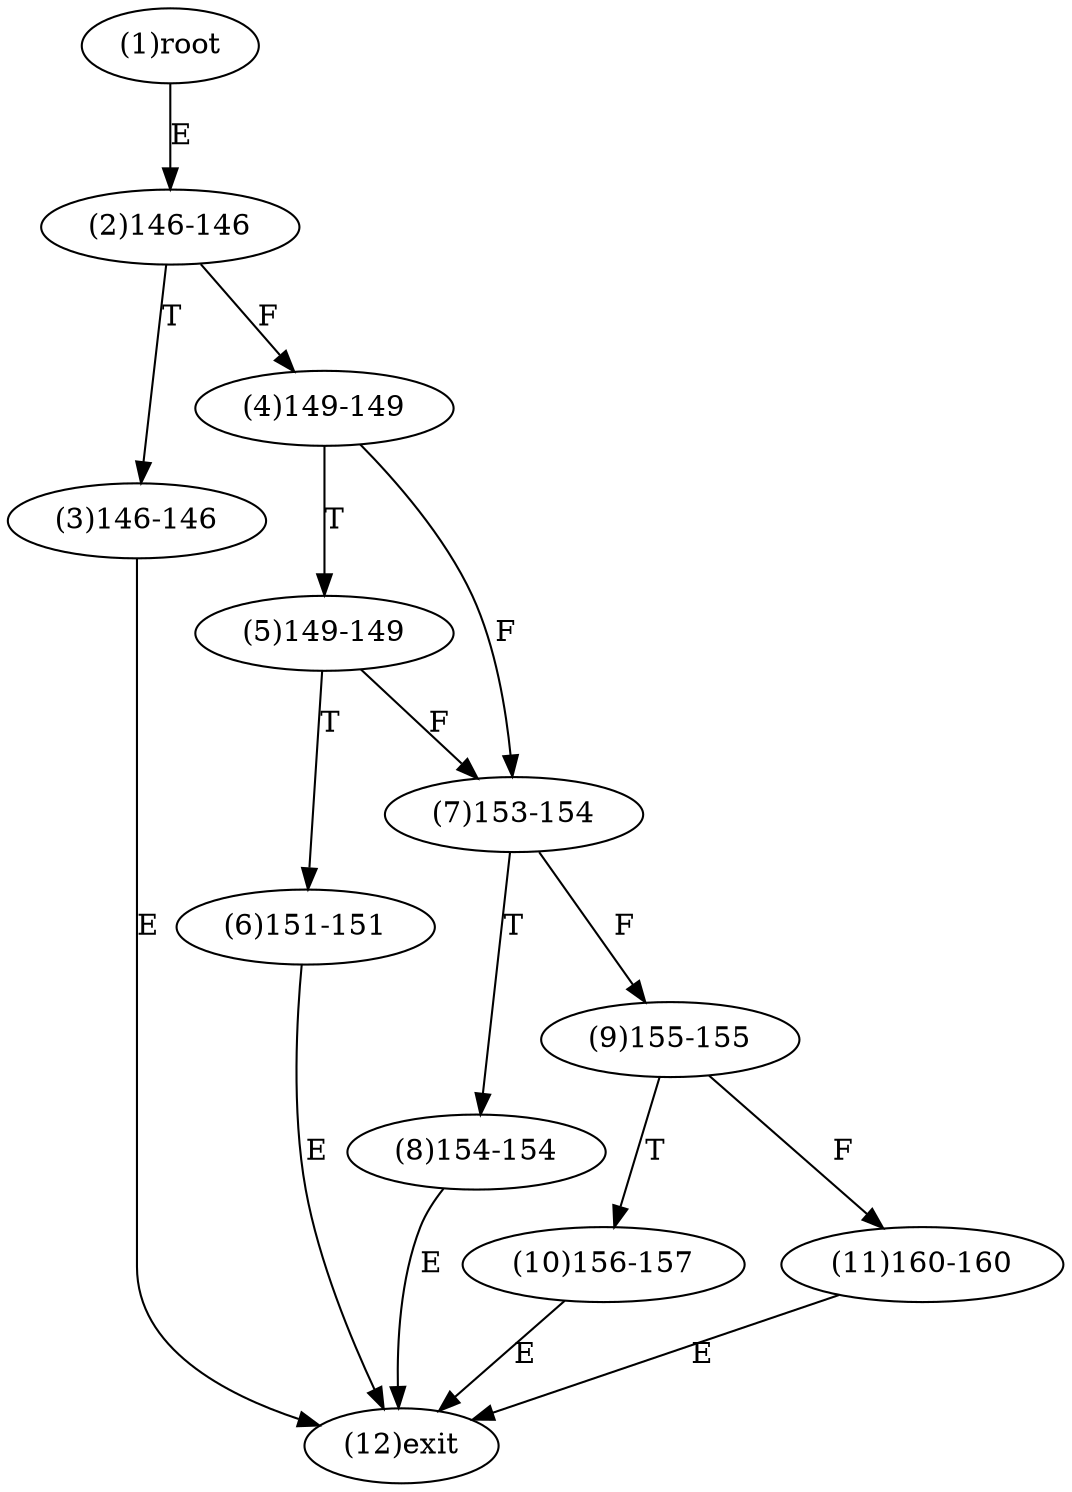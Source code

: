 digraph "" { 
1[ label="(1)root"];
2[ label="(2)146-146"];
3[ label="(3)146-146"];
4[ label="(4)149-149"];
5[ label="(5)149-149"];
6[ label="(6)151-151"];
7[ label="(7)153-154"];
8[ label="(8)154-154"];
9[ label="(9)155-155"];
10[ label="(10)156-157"];
11[ label="(11)160-160"];
12[ label="(12)exit"];
1->2[ label="E"];
2->4[ label="F"];
2->3[ label="T"];
3->12[ label="E"];
4->7[ label="F"];
4->5[ label="T"];
5->7[ label="F"];
5->6[ label="T"];
6->12[ label="E"];
7->9[ label="F"];
7->8[ label="T"];
8->12[ label="E"];
9->11[ label="F"];
9->10[ label="T"];
10->12[ label="E"];
11->12[ label="E"];
}
